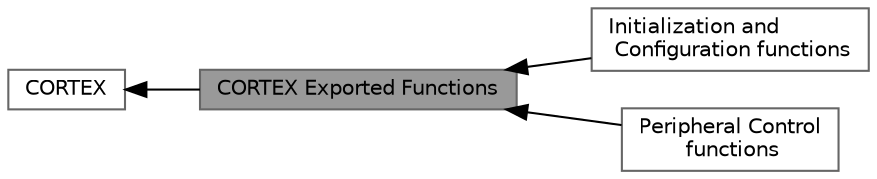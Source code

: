 digraph "CORTEX Exported Functions"
{
 // LATEX_PDF_SIZE
  bgcolor="transparent";
  edge [fontname=Helvetica,fontsize=10,labelfontname=Helvetica,labelfontsize=10];
  node [fontname=Helvetica,fontsize=10,shape=box,height=0.2,width=0.4];
  rankdir=LR;
  Node2 [label="CORTEX",height=0.2,width=0.4,color="grey40", fillcolor="white", style="filled",URL="$group___c_o_r_t_e_x.html",tooltip="CORTEX HAL module driver."];
  Node1 [label="CORTEX Exported Functions",height=0.2,width=0.4,color="gray40", fillcolor="grey60", style="filled", fontcolor="black",tooltip=" "];
  Node3 [label="Initialization and\l Configuration functions",height=0.2,width=0.4,color="grey40", fillcolor="white", style="filled",URL="$group___c_o_r_t_e_x___exported___functions___group1.html",tooltip="Initialization and Configuration functions."];
  Node4 [label="Peripheral Control\l functions",height=0.2,width=0.4,color="grey40", fillcolor="white", style="filled",URL="$group___c_o_r_t_e_x___exported___functions___group2.html",tooltip="Cortex control functions."];
  Node2->Node1 [shape=plaintext, dir="back", style="solid"];
  Node1->Node3 [shape=plaintext, dir="back", style="solid"];
  Node1->Node4 [shape=plaintext, dir="back", style="solid"];
}
